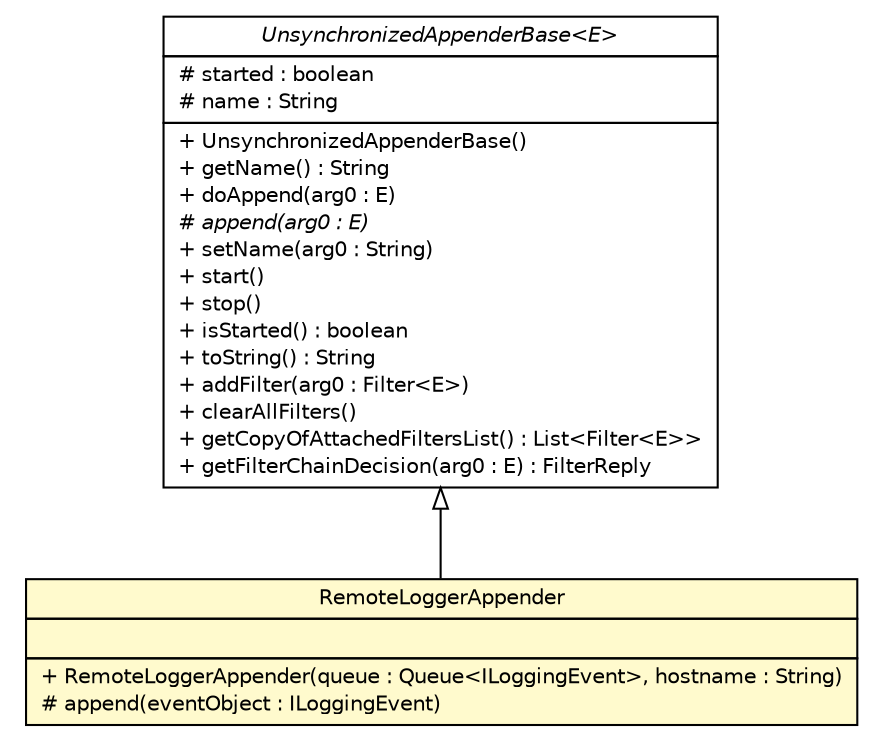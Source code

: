 #!/usr/local/bin/dot
#
# Class diagram 
# Generated by UMLGraph version R5_6 (http://www.umlgraph.org/)
#

digraph G {
	edge [fontname="Helvetica",fontsize=10,labelfontname="Helvetica",labelfontsize=10];
	node [fontname="Helvetica",fontsize=10,shape=plaintext];
	nodesep=0.25;
	ranksep=0.5;
	// sorcer.platform.logger.RemoteLoggerAppender
	c455868 [label=<<table title="sorcer.platform.logger.RemoteLoggerAppender" border="0" cellborder="1" cellspacing="0" cellpadding="2" port="p" bgcolor="lemonChiffon" href="./RemoteLoggerAppender.html">
		<tr><td><table border="0" cellspacing="0" cellpadding="1">
<tr><td align="center" balign="center"> RemoteLoggerAppender </td></tr>
		</table></td></tr>
		<tr><td><table border="0" cellspacing="0" cellpadding="1">
<tr><td align="left" balign="left">  </td></tr>
		</table></td></tr>
		<tr><td><table border="0" cellspacing="0" cellpadding="1">
<tr><td align="left" balign="left"> + RemoteLoggerAppender(queue : Queue&lt;ILoggingEvent&gt;, hostname : String) </td></tr>
<tr><td align="left" balign="left"> # append(eventObject : ILoggingEvent) </td></tr>
		</table></td></tr>
		</table>>, URL="./RemoteLoggerAppender.html", fontname="Helvetica", fontcolor="black", fontsize=10.0];
	//sorcer.platform.logger.RemoteLoggerAppender extends ch.qos.logback.core.UnsynchronizedAppenderBase<ch.qos.logback.classic.spi.ILoggingEvent>
	c455913:p -> c455868:p [dir=back,arrowtail=empty];
	// ch.qos.logback.core.UnsynchronizedAppenderBase<E>
	c455913 [label=<<table title="ch.qos.logback.core.UnsynchronizedAppenderBase" border="0" cellborder="1" cellspacing="0" cellpadding="2" port="p">
		<tr><td><table border="0" cellspacing="0" cellpadding="1">
<tr><td align="center" balign="center"><font face="Helvetica-Oblique"> UnsynchronizedAppenderBase&lt;E&gt; </font></td></tr>
		</table></td></tr>
		<tr><td><table border="0" cellspacing="0" cellpadding="1">
<tr><td align="left" balign="left"> # started : boolean </td></tr>
<tr><td align="left" balign="left"> # name : String </td></tr>
		</table></td></tr>
		<tr><td><table border="0" cellspacing="0" cellpadding="1">
<tr><td align="left" balign="left"> + UnsynchronizedAppenderBase() </td></tr>
<tr><td align="left" balign="left"> + getName() : String </td></tr>
<tr><td align="left" balign="left"> + doAppend(arg0 : E) </td></tr>
<tr><td align="left" balign="left"><font face="Helvetica-Oblique" point-size="10.0"> # append(arg0 : E) </font></td></tr>
<tr><td align="left" balign="left"> + setName(arg0 : String) </td></tr>
<tr><td align="left" balign="left"> + start() </td></tr>
<tr><td align="left" balign="left"> + stop() </td></tr>
<tr><td align="left" balign="left"> + isStarted() : boolean </td></tr>
<tr><td align="left" balign="left"> + toString() : String </td></tr>
<tr><td align="left" balign="left"> + addFilter(arg0 : Filter&lt;E&gt;) </td></tr>
<tr><td align="left" balign="left"> + clearAllFilters() </td></tr>
<tr><td align="left" balign="left"> + getCopyOfAttachedFiltersList() : List&lt;Filter&lt;E&gt;&gt; </td></tr>
<tr><td align="left" balign="left"> + getFilterChainDecision(arg0 : E) : FilterReply </td></tr>
		</table></td></tr>
		</table>>, URL="null", fontname="Helvetica", fontcolor="black", fontsize=10.0];
}

